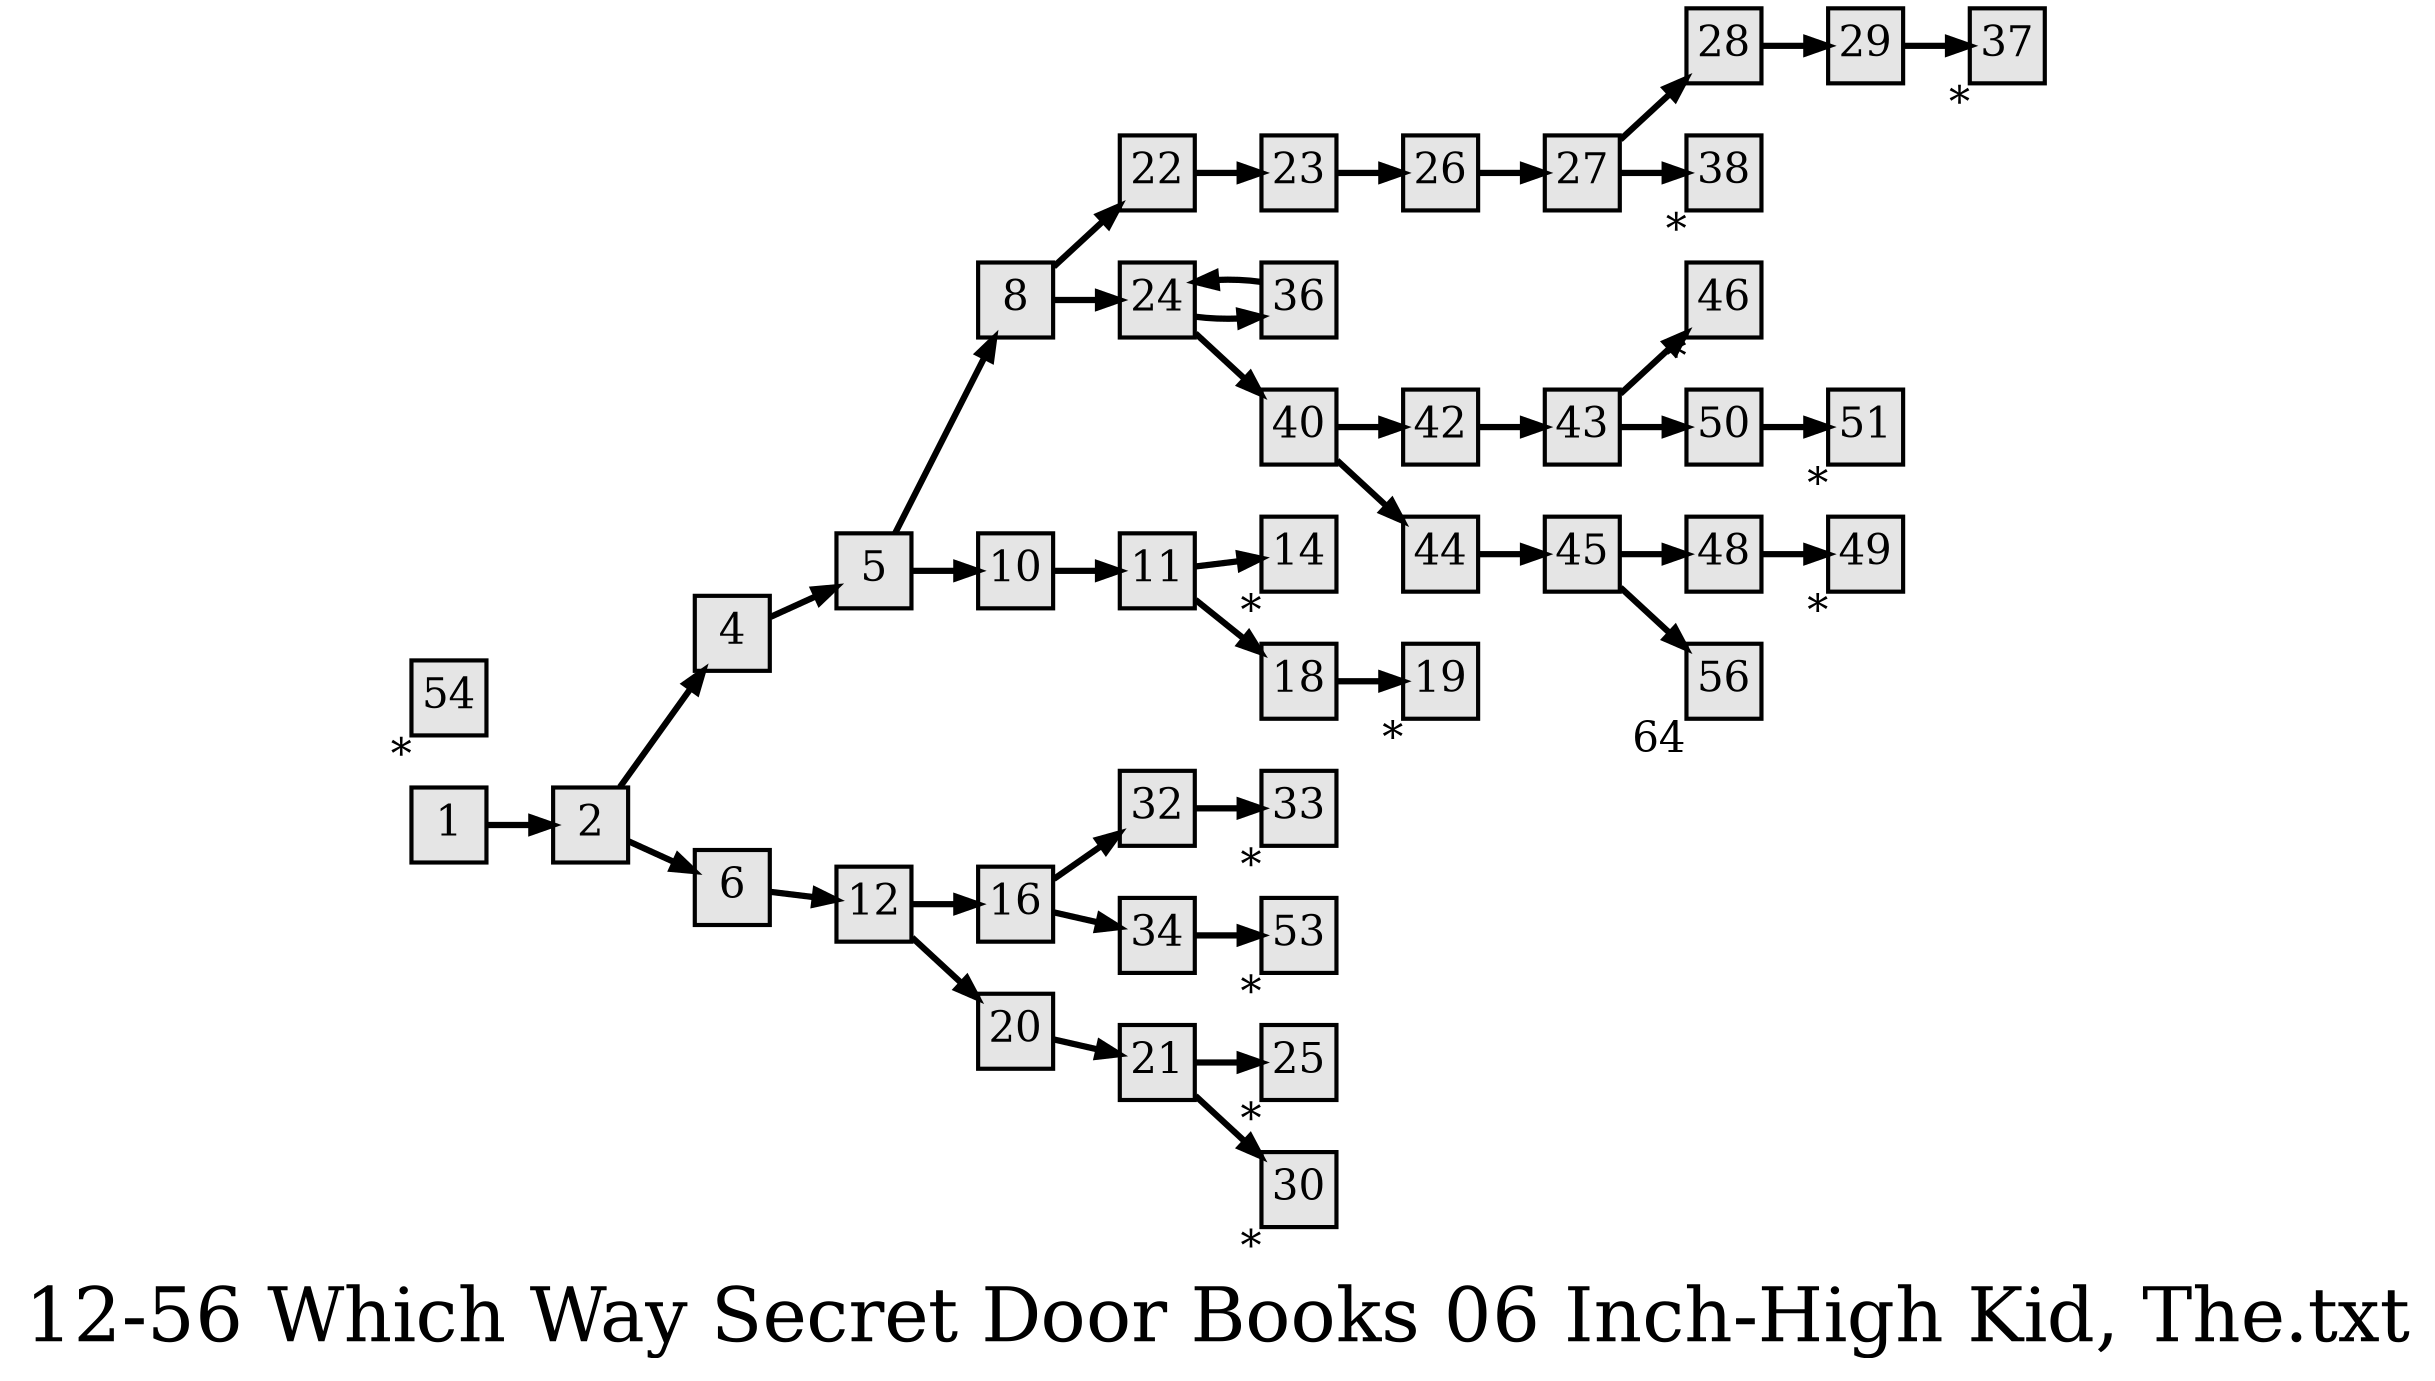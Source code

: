 digraph g{
  graph [ label="12-56 Which Way Secret Door Books 06 Inch-High Kid, The.txt" rankdir=LR, ordering=out, fontsize=36, nodesep="0.35", ranksep="0.45"];
  node  [shape=rect, penwidth=2, fontsize=20, style=filled, fillcolor=grey90, margin="0,0", labelfloat=true, regular=true, fixedsize=true];
  edge  [labelfloat=true, penwidth=3, fontsize=12];

  1 -> 2;
  2 -> 4;
  2 -> 6;
  4 -> 5;
  5 -> 8;
  5 -> 10;
  6 -> 12;
  8 -> 22;
  8 -> 24;
  10 -> 11;
  11 -> 14;
  11 -> 18;
  12 -> 16;
  12 -> 20;
  14	[ xlabel="*" ];
  16 -> 32;
  16 -> 34;
  18 -> 19;
  19	[ xlabel="*" ];
  20 -> 21;
  21 -> 25;
  21 -> 30;
  22 -> 23;
  23 -> 26;
  24 -> 36;
  24 -> 40;
  25	[ xlabel="*" ];
  26 -> 27;
  27 -> 28;
  27 -> 38;
  28 -> 29;
  29 -> 37;
  30	[ xlabel="*" ];
  32 -> 33;
  33	[ xlabel="*" ];
  34 -> 53;
  36 -> 24;
  37	[ xlabel="*" ];
  38	[ xlabel="*" ];
  40 -> 42;
  40 -> 44;
  42 -> 43;
  43 -> 46;
  43 -> 50;
  44 -> 45;
  45 -> 48;
  45 -> 56;
  46	[ xlabel="*" ];
  48 -> 49;
  49	[ xlabel="*" ];
  50 -> 51;
  51	[ xlabel="*" ];
  53	[ xlabel="*" ];
  54	[ xlabel="*" ];
  56	[ xlabel="64" ];
  
}


